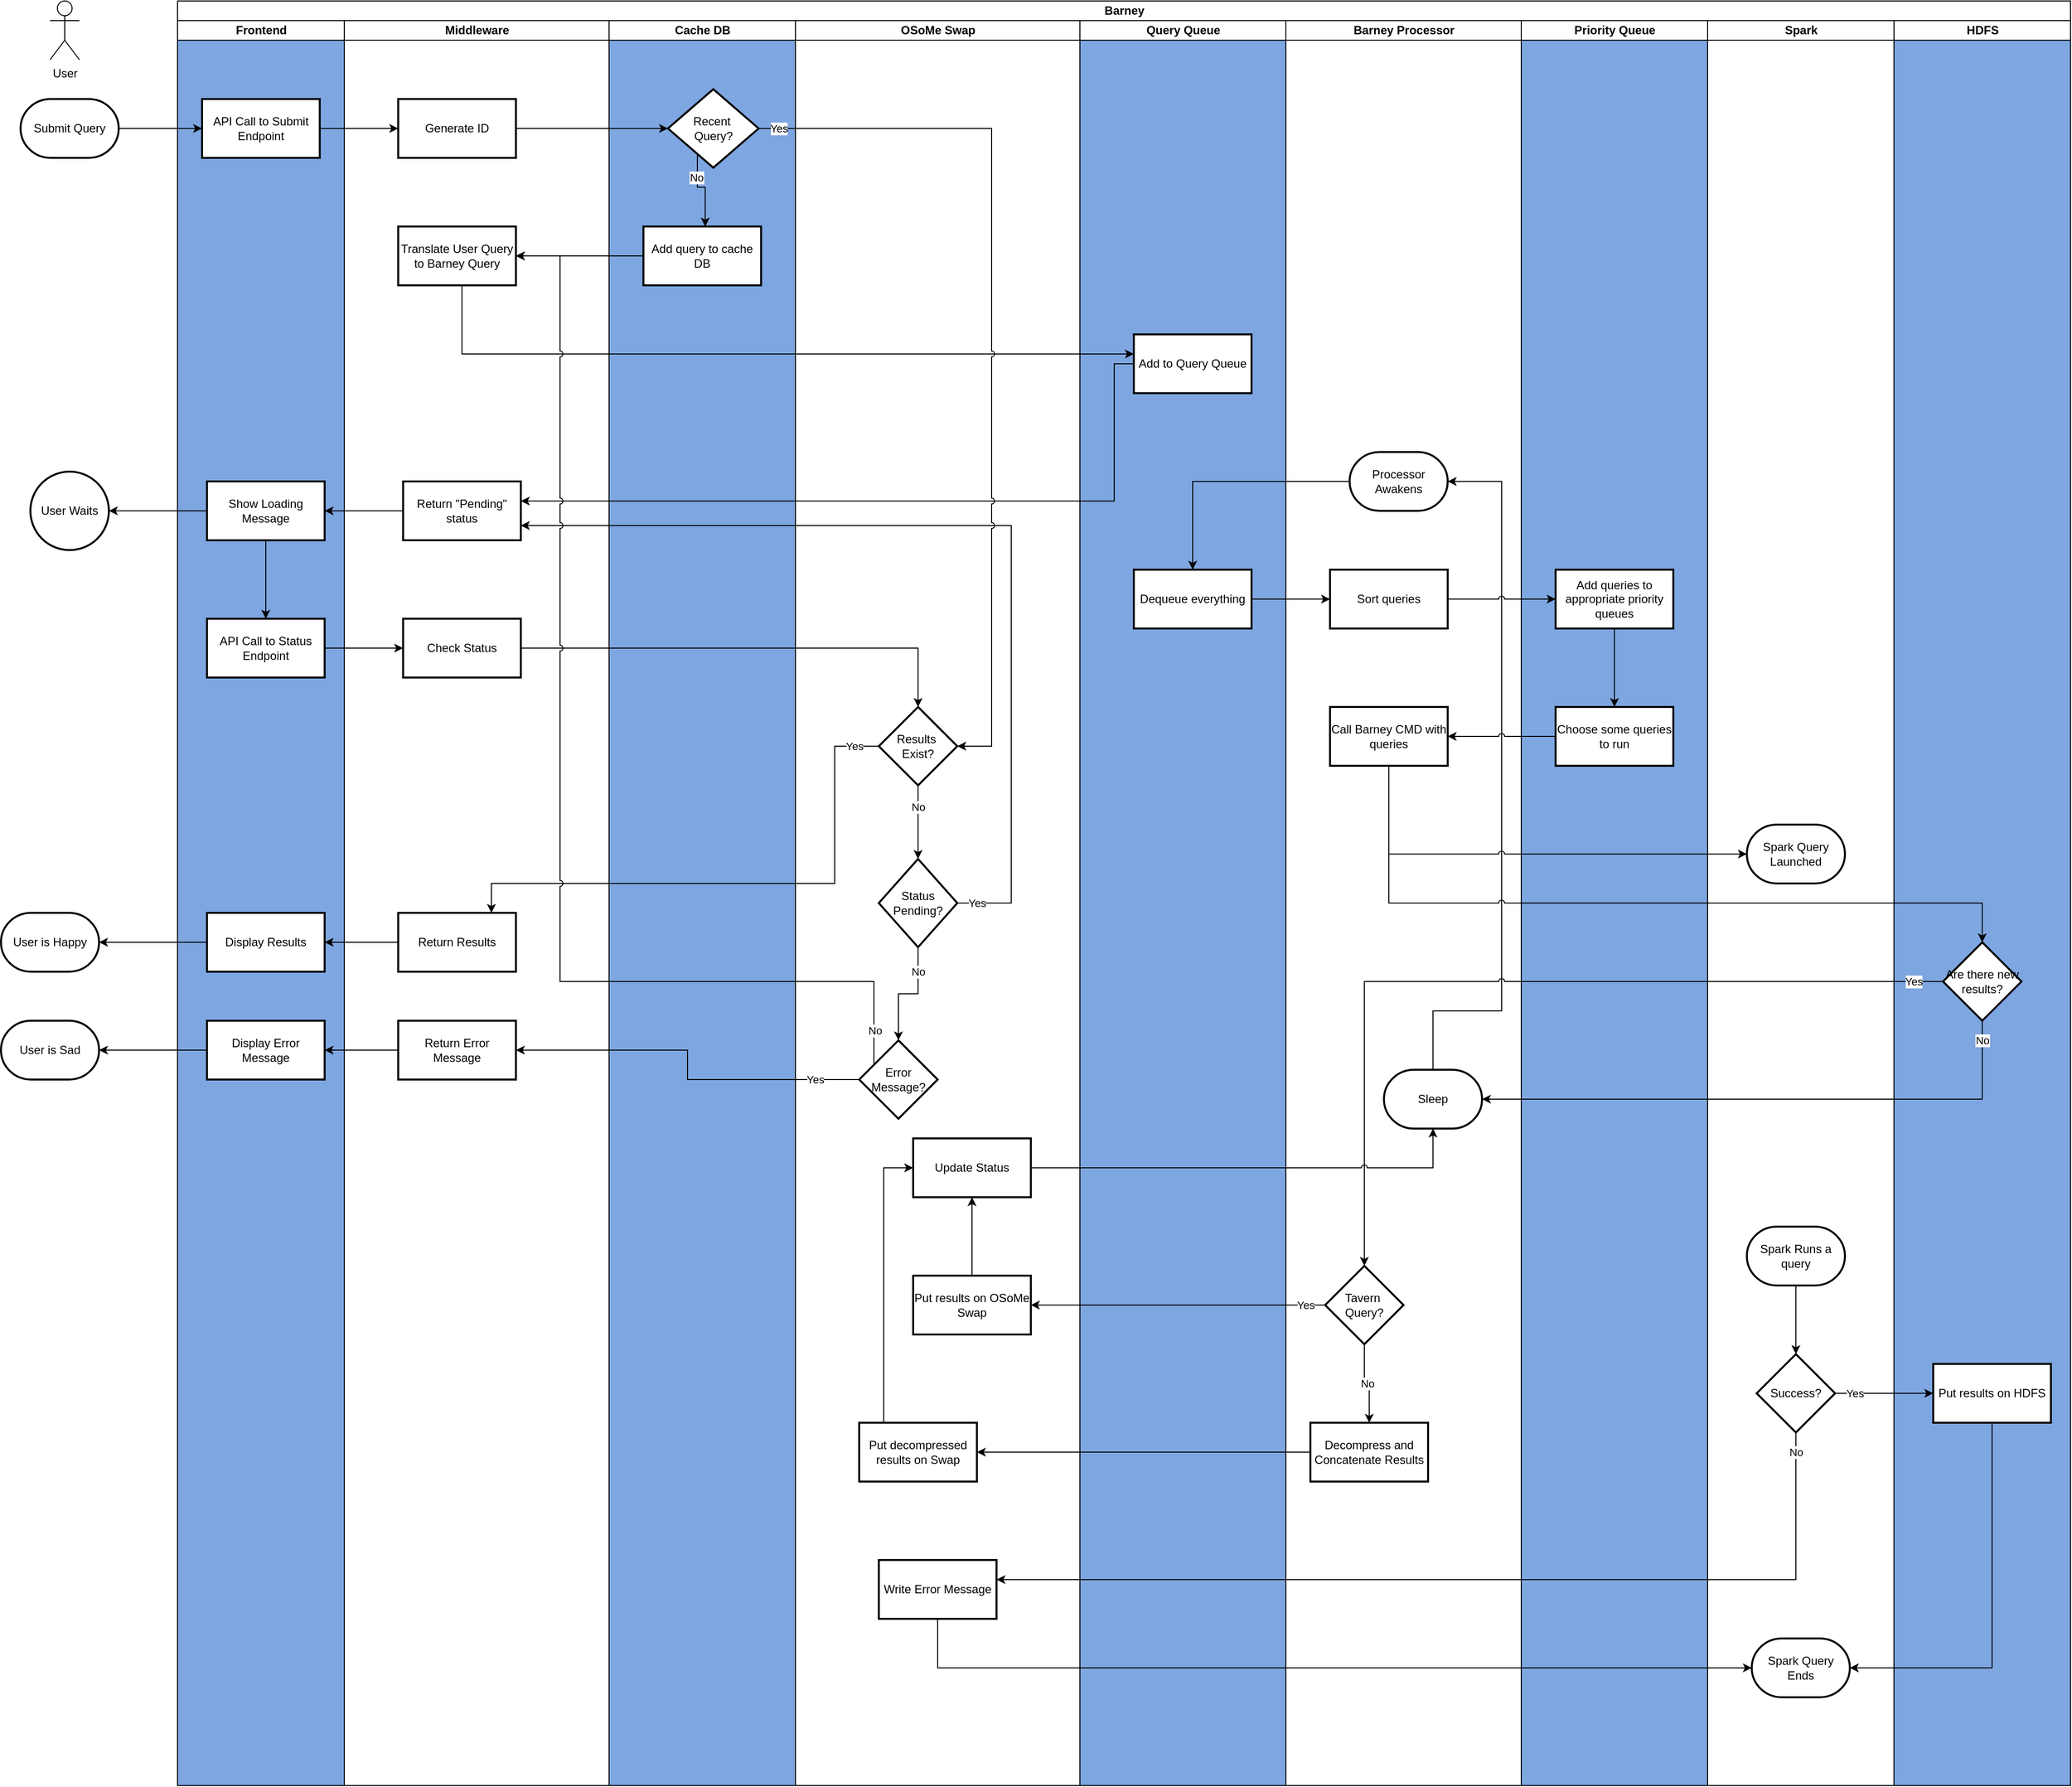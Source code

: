 <mxfile version="24.7.1" type="github">
  <diagram id="kgpKYQtTHZ0yAKxKKP6v" name="Page-1">
    <mxGraphModel dx="1105" dy="667" grid="1" gridSize="10" guides="1" tooltips="1" connect="1" arrows="1" fold="1" page="1" pageScale="1" pageWidth="850" pageHeight="1100" math="0" shadow="0">
      <root>
        <mxCell id="0" />
        <mxCell id="1" parent="0" />
        <mxCell id="U2cqP8np_BF_2Da-hMUV-1" value="Barney" style="swimlane;childLayout=stackLayout;resizeParent=1;resizeParentMax=0;startSize=20;html=1;" vertex="1" parent="1">
          <mxGeometry x="250" y="60" width="1930" height="1820" as="geometry">
            <mxRectangle x="160.0" y="60" width="70" height="30" as="alternateBounds" />
          </mxGeometry>
        </mxCell>
        <mxCell id="U2cqP8np_BF_2Da-hMUV-2" value="Frontend" style="swimlane;startSize=20;html=1;swimlaneLine=1;glass=0;rounded=0;fillStyle=auto;swimlaneFillColor=#7EA6E0;" vertex="1" parent="U2cqP8np_BF_2Da-hMUV-1">
          <mxGeometry y="20" width="170" height="1800" as="geometry" />
        </mxCell>
        <mxCell id="U2cqP8np_BF_2Da-hMUV-15" value="API Call to Submit Endpoint" style="whiteSpace=wrap;html=1;strokeWidth=2;" vertex="1" parent="U2cqP8np_BF_2Da-hMUV-2">
          <mxGeometry x="25" y="80" width="120" height="60" as="geometry" />
        </mxCell>
        <mxCell id="U2cqP8np_BF_2Da-hMUV-48" value="API Call to Status Endpoint" style="whiteSpace=wrap;html=1;strokeWidth=2;" vertex="1" parent="U2cqP8np_BF_2Da-hMUV-2">
          <mxGeometry x="30" y="610" width="120" height="60" as="geometry" />
        </mxCell>
        <mxCell id="U2cqP8np_BF_2Da-hMUV-31" value="Display Results" style="whiteSpace=wrap;html=1;strokeWidth=2;" vertex="1" parent="U2cqP8np_BF_2Da-hMUV-2">
          <mxGeometry x="30" y="910" width="120" height="60" as="geometry" />
        </mxCell>
        <mxCell id="U2cqP8np_BF_2Da-hMUV-68" value="Display Error Message" style="whiteSpace=wrap;html=1;strokeWidth=2;" vertex="1" parent="U2cqP8np_BF_2Da-hMUV-2">
          <mxGeometry x="30" y="1020" width="120" height="60" as="geometry" />
        </mxCell>
        <mxCell id="U2cqP8np_BF_2Da-hMUV-3" value="Middleware" style="swimlane;startSize=20;html=1;" vertex="1" parent="U2cqP8np_BF_2Da-hMUV-1">
          <mxGeometry x="170" y="20" width="270" height="1800" as="geometry" />
        </mxCell>
        <mxCell id="U2cqP8np_BF_2Da-hMUV-17" value="Generate ID" style="whiteSpace=wrap;html=1;strokeWidth=2;" vertex="1" parent="U2cqP8np_BF_2Da-hMUV-3">
          <mxGeometry x="55" y="80" width="120" height="60" as="geometry" />
        </mxCell>
        <mxCell id="U2cqP8np_BF_2Da-hMUV-29" value="Return Results" style="whiteSpace=wrap;html=1;strokeWidth=2;" vertex="1" parent="U2cqP8np_BF_2Da-hMUV-3">
          <mxGeometry x="55" y="910" width="120" height="60" as="geometry" />
        </mxCell>
        <mxCell id="U2cqP8np_BF_2Da-hMUV-38" value="Translate User Query to Barney Query" style="whiteSpace=wrap;html=1;strokeWidth=2;" vertex="1" parent="U2cqP8np_BF_2Da-hMUV-3">
          <mxGeometry x="55" y="210" width="120" height="60" as="geometry" />
        </mxCell>
        <mxCell id="U2cqP8np_BF_2Da-hMUV-45" value="" style="edgeStyle=orthogonalEdgeStyle;rounded=0;orthogonalLoop=1;jettySize=auto;html=1;" edge="1" parent="U2cqP8np_BF_2Da-hMUV-3" source="U2cqP8np_BF_2Da-hMUV-42" target="U2cqP8np_BF_2Da-hMUV-44">
          <mxGeometry relative="1" as="geometry" />
        </mxCell>
        <mxCell id="U2cqP8np_BF_2Da-hMUV-42" value="Return &quot;Pending&quot; status" style="whiteSpace=wrap;html=1;strokeWidth=2;" vertex="1" parent="U2cqP8np_BF_2Da-hMUV-3">
          <mxGeometry x="60" y="470" width="120" height="60" as="geometry" />
        </mxCell>
        <mxCell id="U2cqP8np_BF_2Da-hMUV-44" value="Show Loading Message" style="whiteSpace=wrap;html=1;strokeWidth=2;" vertex="1" parent="U2cqP8np_BF_2Da-hMUV-3">
          <mxGeometry x="-140" y="470" width="120" height="60" as="geometry" />
        </mxCell>
        <mxCell id="U2cqP8np_BF_2Da-hMUV-50" value="Check Status" style="whiteSpace=wrap;html=1;strokeWidth=2;" vertex="1" parent="U2cqP8np_BF_2Da-hMUV-3">
          <mxGeometry x="60" y="610" width="120" height="60" as="geometry" />
        </mxCell>
        <mxCell id="U2cqP8np_BF_2Da-hMUV-66" value="&lt;div&gt;Return Error Message&lt;/div&gt;" style="whiteSpace=wrap;html=1;strokeWidth=2;" vertex="1" parent="U2cqP8np_BF_2Da-hMUV-3">
          <mxGeometry x="55" y="1020" width="120" height="60" as="geometry" />
        </mxCell>
        <mxCell id="U2cqP8np_BF_2Da-hMUV-4" value="Cache DB" style="swimlane;startSize=20;html=1;swimlaneFillColor=#7EA6E0;" vertex="1" parent="U2cqP8np_BF_2Da-hMUV-1">
          <mxGeometry x="440" y="20" width="190" height="1800" as="geometry" />
        </mxCell>
        <mxCell id="U2cqP8np_BF_2Da-hMUV-20" value="&lt;div&gt;Recent&amp;nbsp;&lt;/div&gt;&lt;div&gt;Query?&lt;/div&gt;" style="rhombus;whiteSpace=wrap;html=1;strokeWidth=2;" vertex="1" parent="U2cqP8np_BF_2Da-hMUV-4">
          <mxGeometry x="60" y="70" width="92.5" height="80" as="geometry" />
        </mxCell>
        <mxCell id="U2cqP8np_BF_2Da-hMUV-35" value="Add query to cache DB" style="whiteSpace=wrap;html=1;strokeWidth=2;" vertex="1" parent="U2cqP8np_BF_2Da-hMUV-4">
          <mxGeometry x="35" y="210" width="120" height="60" as="geometry" />
        </mxCell>
        <mxCell id="U2cqP8np_BF_2Da-hMUV-36" value="" style="edgeStyle=orthogonalEdgeStyle;rounded=0;orthogonalLoop=1;jettySize=auto;html=1;" edge="1" parent="U2cqP8np_BF_2Da-hMUV-4" source="U2cqP8np_BF_2Da-hMUV-20" target="U2cqP8np_BF_2Da-hMUV-35">
          <mxGeometry relative="1" as="geometry">
            <Array as="points">
              <mxPoint x="90" y="170" />
              <mxPoint x="98" y="170" />
            </Array>
          </mxGeometry>
        </mxCell>
        <mxCell id="U2cqP8np_BF_2Da-hMUV-37" value="&lt;div&gt;No&lt;/div&gt;" style="edgeLabel;html=1;align=center;verticalAlign=middle;resizable=0;points=[];" vertex="1" connectable="0" parent="U2cqP8np_BF_2Da-hMUV-36">
          <mxGeometry x="-0.422" y="-1" relative="1" as="geometry">
            <mxPoint as="offset" />
          </mxGeometry>
        </mxCell>
        <mxCell id="U2cqP8np_BF_2Da-hMUV-8" value="OSoMe Swap" style="swimlane;startSize=20;html=1;" vertex="1" parent="U2cqP8np_BF_2Da-hMUV-1">
          <mxGeometry x="630" y="20" width="290" height="1800" as="geometry" />
        </mxCell>
        <mxCell id="U2cqP8np_BF_2Da-hMUV-80" value="No" style="edgeStyle=orthogonalEdgeStyle;rounded=0;orthogonalLoop=1;jettySize=auto;html=1;" edge="1" parent="U2cqP8np_BF_2Da-hMUV-8" source="U2cqP8np_BF_2Da-hMUV-52" target="U2cqP8np_BF_2Da-hMUV-62">
          <mxGeometry x="-0.565" relative="1" as="geometry">
            <mxPoint as="offset" />
          </mxGeometry>
        </mxCell>
        <mxCell id="U2cqP8np_BF_2Da-hMUV-52" value="Status Pending?" style="rhombus;whiteSpace=wrap;html=1;strokeWidth=2;" vertex="1" parent="U2cqP8np_BF_2Da-hMUV-8">
          <mxGeometry x="85" y="855" width="80" height="90" as="geometry" />
        </mxCell>
        <mxCell id="U2cqP8np_BF_2Da-hMUV-79" value="No" style="edgeStyle=orthogonalEdgeStyle;rounded=0;orthogonalLoop=1;jettySize=auto;html=1;" edge="1" parent="U2cqP8np_BF_2Da-hMUV-8" source="U2cqP8np_BF_2Da-hMUV-56" target="U2cqP8np_BF_2Da-hMUV-52">
          <mxGeometry x="-0.416" relative="1" as="geometry">
            <Array as="points">
              <mxPoint x="125" y="830" />
              <mxPoint x="125" y="830" />
            </Array>
            <mxPoint as="offset" />
          </mxGeometry>
        </mxCell>
        <mxCell id="U2cqP8np_BF_2Da-hMUV-56" value="&lt;div&gt;Results&amp;nbsp;&lt;/div&gt;&lt;div&gt;Exist?&lt;/div&gt;" style="rhombus;whiteSpace=wrap;html=1;strokeWidth=2;" vertex="1" parent="U2cqP8np_BF_2Da-hMUV-8">
          <mxGeometry x="85" y="700" width="80" height="80" as="geometry" />
        </mxCell>
        <mxCell id="U2cqP8np_BF_2Da-hMUV-62" value="&lt;div&gt;Error Message?&lt;/div&gt;" style="rhombus;whiteSpace=wrap;html=1;strokeWidth=2;" vertex="1" parent="U2cqP8np_BF_2Da-hMUV-8">
          <mxGeometry x="65" y="1040" width="80" height="80" as="geometry" />
        </mxCell>
        <mxCell id="U2cqP8np_BF_2Da-hMUV-203" value="" style="edgeStyle=orthogonalEdgeStyle;rounded=0;orthogonalLoop=1;jettySize=auto;html=1;" edge="1" parent="U2cqP8np_BF_2Da-hMUV-8" source="U2cqP8np_BF_2Da-hMUV-109" target="U2cqP8np_BF_2Da-hMUV-202">
          <mxGeometry relative="1" as="geometry" />
        </mxCell>
        <mxCell id="U2cqP8np_BF_2Da-hMUV-109" value="Put results on OSoMe Swap" style="whiteSpace=wrap;html=1;strokeWidth=2;" vertex="1" parent="U2cqP8np_BF_2Da-hMUV-8">
          <mxGeometry x="120" y="1280" width="120" height="60" as="geometry" />
        </mxCell>
        <mxCell id="U2cqP8np_BF_2Da-hMUV-204" style="edgeStyle=orthogonalEdgeStyle;rounded=0;orthogonalLoop=1;jettySize=auto;html=1;" edge="1" parent="U2cqP8np_BF_2Da-hMUV-8" source="U2cqP8np_BF_2Da-hMUV-112" target="U2cqP8np_BF_2Da-hMUV-202">
          <mxGeometry relative="1" as="geometry">
            <Array as="points">
              <mxPoint x="90" y="1170" />
            </Array>
          </mxGeometry>
        </mxCell>
        <mxCell id="U2cqP8np_BF_2Da-hMUV-112" value="Put decompressed results on Swap" style="whiteSpace=wrap;html=1;strokeWidth=2;" vertex="1" parent="U2cqP8np_BF_2Da-hMUV-8">
          <mxGeometry x="65" y="1430" width="120" height="60" as="geometry" />
        </mxCell>
        <mxCell id="U2cqP8np_BF_2Da-hMUV-200" value="Write Error Message" style="whiteSpace=wrap;html=1;strokeWidth=2;" vertex="1" parent="U2cqP8np_BF_2Da-hMUV-8">
          <mxGeometry x="85" y="1570" width="120" height="60" as="geometry" />
        </mxCell>
        <mxCell id="U2cqP8np_BF_2Da-hMUV-202" value="Update Status" style="whiteSpace=wrap;html=1;strokeWidth=2;" vertex="1" parent="U2cqP8np_BF_2Da-hMUV-8">
          <mxGeometry x="120" y="1140" width="120" height="60" as="geometry" />
        </mxCell>
        <mxCell id="U2cqP8np_BF_2Da-hMUV-19" value="Query Queue" style="swimlane;startSize=20;html=1;swimlaneFillColor=#7EA6E0;" vertex="1" parent="U2cqP8np_BF_2Da-hMUV-1">
          <mxGeometry x="920" y="20" width="210" height="1800" as="geometry" />
        </mxCell>
        <mxCell id="U2cqP8np_BF_2Da-hMUV-40" value="Add to Query Queue" style="whiteSpace=wrap;html=1;strokeWidth=2;" vertex="1" parent="U2cqP8np_BF_2Da-hMUV-19">
          <mxGeometry x="55" y="320" width="120" height="60" as="geometry" />
        </mxCell>
        <mxCell id="U2cqP8np_BF_2Da-hMUV-83" value="Dequeue everything" style="whiteSpace=wrap;html=1;strokeWidth=2;" vertex="1" parent="U2cqP8np_BF_2Da-hMUV-19">
          <mxGeometry x="55" y="560" width="120" height="60" as="geometry" />
        </mxCell>
        <mxCell id="U2cqP8np_BF_2Da-hMUV-6" value="Barney Processor" style="swimlane;startSize=20;html=1;" vertex="1" parent="U2cqP8np_BF_2Da-hMUV-1">
          <mxGeometry x="1130" y="20" width="240" height="1800" as="geometry" />
        </mxCell>
        <mxCell id="U2cqP8np_BF_2Da-hMUV-82" value="Processor Awakens" style="strokeWidth=2;html=1;shape=mxgraph.flowchart.terminator;whiteSpace=wrap;" vertex="1" parent="U2cqP8np_BF_2Da-hMUV-6">
          <mxGeometry x="65" y="440" width="100" height="60" as="geometry" />
        </mxCell>
        <mxCell id="U2cqP8np_BF_2Da-hMUV-86" value="Sort queries" style="whiteSpace=wrap;html=1;strokeWidth=2;" vertex="1" parent="U2cqP8np_BF_2Da-hMUV-6">
          <mxGeometry x="45" y="560" width="120" height="60" as="geometry" />
        </mxCell>
        <mxCell id="U2cqP8np_BF_2Da-hMUV-92" value="Call Barney CMD with queries" style="whiteSpace=wrap;html=1;strokeWidth=2;" vertex="1" parent="U2cqP8np_BF_2Da-hMUV-6">
          <mxGeometry x="45" y="700" width="120" height="60" as="geometry" />
        </mxCell>
        <mxCell id="U2cqP8np_BF_2Da-hMUV-103" value="Sleep" style="strokeWidth=2;html=1;shape=mxgraph.flowchart.terminator;whiteSpace=wrap;" vertex="1" parent="U2cqP8np_BF_2Da-hMUV-6">
          <mxGeometry x="100" y="1070" width="100" height="60" as="geometry" />
        </mxCell>
        <mxCell id="U2cqP8np_BF_2Da-hMUV-108" value="No" style="edgeStyle=orthogonalEdgeStyle;rounded=0;orthogonalLoop=1;jettySize=auto;html=1;" edge="1" parent="U2cqP8np_BF_2Da-hMUV-6" source="U2cqP8np_BF_2Da-hMUV-105" target="U2cqP8np_BF_2Da-hMUV-107">
          <mxGeometry relative="1" as="geometry" />
        </mxCell>
        <mxCell id="U2cqP8np_BF_2Da-hMUV-105" value="&lt;div style=&quot;font-size: 12px;&quot;&gt;Tavern&amp;nbsp;&lt;/div&gt;&lt;div style=&quot;font-size: 12px;&quot;&gt;Query?&lt;/div&gt;" style="rhombus;whiteSpace=wrap;html=1;strokeWidth=2;fontSize=10;" vertex="1" parent="U2cqP8np_BF_2Da-hMUV-6">
          <mxGeometry x="40" y="1270" width="80" height="80" as="geometry" />
        </mxCell>
        <mxCell id="U2cqP8np_BF_2Da-hMUV-107" value="Decompress and Concatenate Results" style="whiteSpace=wrap;html=1;strokeWidth=2;" vertex="1" parent="U2cqP8np_BF_2Da-hMUV-6">
          <mxGeometry x="25" y="1430" width="120" height="60" as="geometry" />
        </mxCell>
        <mxCell id="U2cqP8np_BF_2Da-hMUV-115" style="edgeStyle=orthogonalEdgeStyle;rounded=0;orthogonalLoop=1;jettySize=auto;html=1;jumpStyle=arc;exitX=0.5;exitY=0;exitDx=0;exitDy=0;exitPerimeter=0;" edge="1" parent="U2cqP8np_BF_2Da-hMUV-6" source="U2cqP8np_BF_2Da-hMUV-103" target="U2cqP8np_BF_2Da-hMUV-82">
          <mxGeometry relative="1" as="geometry">
            <Array as="points">
              <mxPoint x="150" y="1010" />
              <mxPoint x="220" y="1010" />
              <mxPoint x="220" y="470" />
            </Array>
          </mxGeometry>
        </mxCell>
        <mxCell id="U2cqP8np_BF_2Da-hMUV-7" value="Priority Queue" style="swimlane;startSize=20;html=1;swimlaneFillColor=#7EA6E0;" vertex="1" parent="U2cqP8np_BF_2Da-hMUV-1">
          <mxGeometry x="1370" y="20" width="190" height="1800" as="geometry" />
        </mxCell>
        <mxCell id="U2cqP8np_BF_2Da-hMUV-91" value="" style="edgeStyle=orthogonalEdgeStyle;rounded=0;orthogonalLoop=1;jettySize=auto;html=1;" edge="1" parent="U2cqP8np_BF_2Da-hMUV-7" source="U2cqP8np_BF_2Da-hMUV-88" target="U2cqP8np_BF_2Da-hMUV-90">
          <mxGeometry relative="1" as="geometry" />
        </mxCell>
        <mxCell id="U2cqP8np_BF_2Da-hMUV-88" value="Add queries to appropriate priority queues" style="whiteSpace=wrap;html=1;strokeWidth=2;" vertex="1" parent="U2cqP8np_BF_2Da-hMUV-7">
          <mxGeometry x="35" y="560" width="120" height="60" as="geometry" />
        </mxCell>
        <mxCell id="U2cqP8np_BF_2Da-hMUV-90" value="Choose some queries to run" style="whiteSpace=wrap;html=1;strokeWidth=2;" vertex="1" parent="U2cqP8np_BF_2Da-hMUV-7">
          <mxGeometry x="35" y="700" width="120" height="60" as="geometry" />
        </mxCell>
        <mxCell id="U2cqP8np_BF_2Da-hMUV-13" value="Spark" style="swimlane;startSize=20;html=1;" vertex="1" parent="U2cqP8np_BF_2Da-hMUV-1">
          <mxGeometry x="1560" y="20" width="190" height="1800" as="geometry" />
        </mxCell>
        <mxCell id="U2cqP8np_BF_2Da-hMUV-96" value="Spark Query Launched" style="strokeWidth=2;html=1;shape=mxgraph.flowchart.terminator;whiteSpace=wrap;" vertex="1" parent="U2cqP8np_BF_2Da-hMUV-13">
          <mxGeometry x="40" y="820" width="100" height="60" as="geometry" />
        </mxCell>
        <mxCell id="U2cqP8np_BF_2Da-hMUV-197" value="" style="edgeStyle=orthogonalEdgeStyle;rounded=0;orthogonalLoop=1;jettySize=auto;html=1;" edge="1" parent="U2cqP8np_BF_2Da-hMUV-13" source="U2cqP8np_BF_2Da-hMUV-195" target="U2cqP8np_BF_2Da-hMUV-196">
          <mxGeometry relative="1" as="geometry" />
        </mxCell>
        <mxCell id="U2cqP8np_BF_2Da-hMUV-195" value="Spark Runs a query" style="strokeWidth=2;html=1;shape=mxgraph.flowchart.terminator;whiteSpace=wrap;" vertex="1" parent="U2cqP8np_BF_2Da-hMUV-13">
          <mxGeometry x="40" y="1230" width="100" height="60" as="geometry" />
        </mxCell>
        <mxCell id="U2cqP8np_BF_2Da-hMUV-196" value="Success?" style="rhombus;whiteSpace=wrap;html=1;strokeWidth=2;" vertex="1" parent="U2cqP8np_BF_2Da-hMUV-13">
          <mxGeometry x="50" y="1360" width="80" height="80" as="geometry" />
        </mxCell>
        <mxCell id="U2cqP8np_BF_2Da-hMUV-207" value="Spark Query Ends" style="strokeWidth=2;html=1;shape=mxgraph.flowchart.terminator;whiteSpace=wrap;" vertex="1" parent="U2cqP8np_BF_2Da-hMUV-13">
          <mxGeometry x="45" y="1650" width="100" height="60" as="geometry" />
        </mxCell>
        <mxCell id="U2cqP8np_BF_2Da-hMUV-18" value="" style="edgeStyle=orthogonalEdgeStyle;rounded=0;orthogonalLoop=1;jettySize=auto;html=1;" edge="1" parent="U2cqP8np_BF_2Da-hMUV-1" source="U2cqP8np_BF_2Da-hMUV-15" target="U2cqP8np_BF_2Da-hMUV-17">
          <mxGeometry relative="1" as="geometry" />
        </mxCell>
        <mxCell id="U2cqP8np_BF_2Da-hMUV-21" value="" style="edgeStyle=orthogonalEdgeStyle;rounded=0;orthogonalLoop=1;jettySize=auto;html=1;" edge="1" parent="U2cqP8np_BF_2Da-hMUV-1" source="U2cqP8np_BF_2Da-hMUV-17" target="U2cqP8np_BF_2Da-hMUV-20">
          <mxGeometry relative="1" as="geometry" />
        </mxCell>
        <mxCell id="U2cqP8np_BF_2Da-hMUV-39" value="" style="edgeStyle=orthogonalEdgeStyle;rounded=0;orthogonalLoop=1;jettySize=auto;html=1;" edge="1" parent="U2cqP8np_BF_2Da-hMUV-1" source="U2cqP8np_BF_2Da-hMUV-35" target="U2cqP8np_BF_2Da-hMUV-38">
          <mxGeometry relative="1" as="geometry" />
        </mxCell>
        <mxCell id="U2cqP8np_BF_2Da-hMUV-41" value="" style="edgeStyle=orthogonalEdgeStyle;rounded=0;orthogonalLoop=1;jettySize=auto;html=1;" edge="1" parent="U2cqP8np_BF_2Da-hMUV-1" source="U2cqP8np_BF_2Da-hMUV-38" target="U2cqP8np_BF_2Da-hMUV-40">
          <mxGeometry relative="1" as="geometry">
            <Array as="points">
              <mxPoint x="290" y="360" />
            </Array>
          </mxGeometry>
        </mxCell>
        <mxCell id="U2cqP8np_BF_2Da-hMUV-43" value="" style="edgeStyle=orthogonalEdgeStyle;rounded=0;orthogonalLoop=1;jettySize=auto;html=1;" edge="1" parent="U2cqP8np_BF_2Da-hMUV-1" source="U2cqP8np_BF_2Da-hMUV-40" target="U2cqP8np_BF_2Da-hMUV-42">
          <mxGeometry relative="1" as="geometry">
            <Array as="points">
              <mxPoint x="955" y="510" />
            </Array>
          </mxGeometry>
        </mxCell>
        <mxCell id="U2cqP8np_BF_2Da-hMUV-49" value="" style="edgeStyle=orthogonalEdgeStyle;rounded=0;orthogonalLoop=1;jettySize=auto;html=1;" edge="1" parent="U2cqP8np_BF_2Da-hMUV-1" source="U2cqP8np_BF_2Da-hMUV-44" target="U2cqP8np_BF_2Da-hMUV-48">
          <mxGeometry relative="1" as="geometry" />
        </mxCell>
        <mxCell id="U2cqP8np_BF_2Da-hMUV-51" value="" style="edgeStyle=orthogonalEdgeStyle;rounded=0;orthogonalLoop=1;jettySize=auto;html=1;" edge="1" parent="U2cqP8np_BF_2Da-hMUV-1" source="U2cqP8np_BF_2Da-hMUV-48" target="U2cqP8np_BF_2Da-hMUV-50">
          <mxGeometry relative="1" as="geometry" />
        </mxCell>
        <mxCell id="U2cqP8np_BF_2Da-hMUV-53" value="" style="edgeStyle=orthogonalEdgeStyle;rounded=0;orthogonalLoop=1;jettySize=auto;html=1;" edge="1" parent="U2cqP8np_BF_2Da-hMUV-1" source="U2cqP8np_BF_2Da-hMUV-50" target="U2cqP8np_BF_2Da-hMUV-56">
          <mxGeometry relative="1" as="geometry" />
        </mxCell>
        <mxCell id="U2cqP8np_BF_2Da-hMUV-54" style="edgeStyle=orthogonalEdgeStyle;rounded=0;orthogonalLoop=1;jettySize=auto;html=1;entryX=1;entryY=0.75;entryDx=0;entryDy=0;" edge="1" parent="U2cqP8np_BF_2Da-hMUV-1" source="U2cqP8np_BF_2Da-hMUV-52" target="U2cqP8np_BF_2Da-hMUV-42">
          <mxGeometry relative="1" as="geometry">
            <Array as="points">
              <mxPoint x="850" y="920" />
              <mxPoint x="850" y="535" />
            </Array>
          </mxGeometry>
        </mxCell>
        <mxCell id="U2cqP8np_BF_2Da-hMUV-55" value="Yes" style="edgeLabel;html=1;align=center;verticalAlign=middle;resizable=0;points=[];" vertex="1" connectable="0" parent="U2cqP8np_BF_2Da-hMUV-54">
          <mxGeometry x="-0.21" y="4" relative="1" as="geometry">
            <mxPoint x="-31" y="316" as="offset" />
          </mxGeometry>
        </mxCell>
        <mxCell id="U2cqP8np_BF_2Da-hMUV-32" value="" style="edgeStyle=orthogonalEdgeStyle;rounded=0;orthogonalLoop=1;jettySize=auto;html=1;" edge="1" parent="U2cqP8np_BF_2Da-hMUV-1" source="U2cqP8np_BF_2Da-hMUV-29" target="U2cqP8np_BF_2Da-hMUV-31">
          <mxGeometry relative="1" as="geometry" />
        </mxCell>
        <mxCell id="U2cqP8np_BF_2Da-hMUV-59" style="edgeStyle=orthogonalEdgeStyle;rounded=0;orthogonalLoop=1;jettySize=auto;html=1;" edge="1" parent="U2cqP8np_BF_2Da-hMUV-1" source="U2cqP8np_BF_2Da-hMUV-56" target="U2cqP8np_BF_2Da-hMUV-29">
          <mxGeometry relative="1" as="geometry">
            <Array as="points">
              <mxPoint x="670" y="900" />
              <mxPoint x="320" y="900" />
            </Array>
          </mxGeometry>
        </mxCell>
        <mxCell id="U2cqP8np_BF_2Da-hMUV-64" value="Yes" style="edgeLabel;html=1;align=center;verticalAlign=middle;resizable=0;points=[];" vertex="1" connectable="0" parent="U2cqP8np_BF_2Da-hMUV-59">
          <mxGeometry x="-0.186" y="-2" relative="1" as="geometry">
            <mxPoint x="65" y="-138" as="offset" />
          </mxGeometry>
        </mxCell>
        <mxCell id="U2cqP8np_BF_2Da-hMUV-67" value="&lt;div&gt;Yes&lt;/div&gt;" style="edgeStyle=orthogonalEdgeStyle;rounded=0;orthogonalLoop=1;jettySize=auto;html=1;" edge="1" parent="U2cqP8np_BF_2Da-hMUV-1" source="U2cqP8np_BF_2Da-hMUV-62" target="U2cqP8np_BF_2Da-hMUV-66">
          <mxGeometry x="-0.763" relative="1" as="geometry">
            <mxPoint as="offset" />
          </mxGeometry>
        </mxCell>
        <mxCell id="U2cqP8np_BF_2Da-hMUV-69" value="" style="edgeStyle=orthogonalEdgeStyle;rounded=0;orthogonalLoop=1;jettySize=auto;html=1;" edge="1" parent="U2cqP8np_BF_2Da-hMUV-1" source="U2cqP8np_BF_2Da-hMUV-66" target="U2cqP8np_BF_2Da-hMUV-68">
          <mxGeometry relative="1" as="geometry" />
        </mxCell>
        <mxCell id="U2cqP8np_BF_2Da-hMUV-72" value="&lt;div&gt;Yes&lt;/div&gt;" style="edgeStyle=orthogonalEdgeStyle;rounded=0;orthogonalLoop=1;jettySize=auto;html=1;entryX=1;entryY=0.5;entryDx=0;entryDy=0;jumpStyle=arc;" edge="1" parent="U2cqP8np_BF_2Da-hMUV-1" source="U2cqP8np_BF_2Da-hMUV-20" target="U2cqP8np_BF_2Da-hMUV-56">
          <mxGeometry x="-0.955" relative="1" as="geometry">
            <mxPoint x="890" y="820" as="targetPoint" />
            <Array as="points">
              <mxPoint x="830" y="130" />
              <mxPoint x="830" y="760" />
            </Array>
            <mxPoint as="offset" />
          </mxGeometry>
        </mxCell>
        <mxCell id="U2cqP8np_BF_2Da-hMUV-77" style="edgeStyle=orthogonalEdgeStyle;rounded=0;orthogonalLoop=1;jettySize=auto;html=1;jumpStyle=arc;" edge="1" parent="U2cqP8np_BF_2Da-hMUV-1" source="U2cqP8np_BF_2Da-hMUV-62" target="U2cqP8np_BF_2Da-hMUV-38">
          <mxGeometry relative="1" as="geometry">
            <mxPoint x="475" y="760" as="sourcePoint" />
            <Array as="points">
              <mxPoint x="710" y="1000" />
              <mxPoint x="390" y="1000" />
              <mxPoint x="390" y="260" />
            </Array>
          </mxGeometry>
        </mxCell>
        <mxCell id="U2cqP8np_BF_2Da-hMUV-78" value="No" style="edgeLabel;html=1;align=center;verticalAlign=middle;resizable=0;points=[];" vertex="1" connectable="0" parent="U2cqP8np_BF_2Da-hMUV-77">
          <mxGeometry x="-0.73" relative="1" as="geometry">
            <mxPoint x="76" y="50" as="offset" />
          </mxGeometry>
        </mxCell>
        <mxCell id="U2cqP8np_BF_2Da-hMUV-84" value="" style="edgeStyle=orthogonalEdgeStyle;rounded=0;orthogonalLoop=1;jettySize=auto;html=1;" edge="1" parent="U2cqP8np_BF_2Da-hMUV-1" source="U2cqP8np_BF_2Da-hMUV-82" target="U2cqP8np_BF_2Da-hMUV-83">
          <mxGeometry relative="1" as="geometry" />
        </mxCell>
        <mxCell id="U2cqP8np_BF_2Da-hMUV-87" value="" style="edgeStyle=orthogonalEdgeStyle;rounded=0;orthogonalLoop=1;jettySize=auto;html=1;" edge="1" parent="U2cqP8np_BF_2Da-hMUV-1" source="U2cqP8np_BF_2Da-hMUV-83" target="U2cqP8np_BF_2Da-hMUV-86">
          <mxGeometry relative="1" as="geometry" />
        </mxCell>
        <mxCell id="U2cqP8np_BF_2Da-hMUV-89" value="" style="edgeStyle=orthogonalEdgeStyle;rounded=0;orthogonalLoop=1;jettySize=auto;html=1;jumpStyle=arc;" edge="1" parent="U2cqP8np_BF_2Da-hMUV-1" source="U2cqP8np_BF_2Da-hMUV-86" target="U2cqP8np_BF_2Da-hMUV-88">
          <mxGeometry relative="1" as="geometry" />
        </mxCell>
        <mxCell id="U2cqP8np_BF_2Da-hMUV-93" value="" style="edgeStyle=orthogonalEdgeStyle;rounded=0;orthogonalLoop=1;jettySize=auto;html=1;jumpStyle=arc;" edge="1" parent="U2cqP8np_BF_2Da-hMUV-1" source="U2cqP8np_BF_2Da-hMUV-90" target="U2cqP8np_BF_2Da-hMUV-92">
          <mxGeometry relative="1" as="geometry" />
        </mxCell>
        <mxCell id="U2cqP8np_BF_2Da-hMUV-97" style="edgeStyle=orthogonalEdgeStyle;rounded=0;orthogonalLoop=1;jettySize=auto;html=1;jumpStyle=arc;" edge="1" parent="U2cqP8np_BF_2Da-hMUV-1" source="U2cqP8np_BF_2Da-hMUV-92" target="U2cqP8np_BF_2Da-hMUV-96">
          <mxGeometry relative="1" as="geometry">
            <Array as="points">
              <mxPoint x="1235" y="870" />
            </Array>
          </mxGeometry>
        </mxCell>
        <mxCell id="U2cqP8np_BF_2Da-hMUV-110" value="Yes" style="edgeStyle=orthogonalEdgeStyle;rounded=0;orthogonalLoop=1;jettySize=auto;html=1;" edge="1" parent="U2cqP8np_BF_2Da-hMUV-1" source="U2cqP8np_BF_2Da-hMUV-105" target="U2cqP8np_BF_2Da-hMUV-109">
          <mxGeometry x="-0.867" relative="1" as="geometry">
            <mxPoint as="offset" />
          </mxGeometry>
        </mxCell>
        <mxCell id="U2cqP8np_BF_2Da-hMUV-113" value="" style="edgeStyle=orthogonalEdgeStyle;rounded=0;orthogonalLoop=1;jettySize=auto;html=1;" edge="1" parent="U2cqP8np_BF_2Da-hMUV-1" source="U2cqP8np_BF_2Da-hMUV-107" target="U2cqP8np_BF_2Da-hMUV-112">
          <mxGeometry relative="1" as="geometry" />
        </mxCell>
        <mxCell id="U2cqP8np_BF_2Da-hMUV-193" value="HDFS" style="swimlane;startSize=20;html=1;swimlaneFillColor=#7EA6E0;" vertex="1" parent="U2cqP8np_BF_2Da-hMUV-1">
          <mxGeometry x="1750" y="20" width="180" height="1800" as="geometry" />
        </mxCell>
        <mxCell id="U2cqP8np_BF_2Da-hMUV-101" value="Are there new results?" style="rhombus;whiteSpace=wrap;html=1;strokeWidth=2;" vertex="1" parent="U2cqP8np_BF_2Da-hMUV-193">
          <mxGeometry x="50" y="940" width="80" height="80" as="geometry" />
        </mxCell>
        <mxCell id="U2cqP8np_BF_2Da-hMUV-198" value="Put results on HDFS" style="whiteSpace=wrap;html=1;strokeWidth=2;" vertex="1" parent="U2cqP8np_BF_2Da-hMUV-193">
          <mxGeometry x="40" y="1370" width="120" height="60" as="geometry" />
        </mxCell>
        <mxCell id="U2cqP8np_BF_2Da-hMUV-102" value="" style="edgeStyle=orthogonalEdgeStyle;rounded=0;orthogonalLoop=1;jettySize=auto;html=1;jumpStyle=arc;" edge="1" parent="U2cqP8np_BF_2Da-hMUV-1" source="U2cqP8np_BF_2Da-hMUV-92" target="U2cqP8np_BF_2Da-hMUV-101">
          <mxGeometry relative="1" as="geometry">
            <Array as="points">
              <mxPoint x="1235" y="920" />
              <mxPoint x="1840" y="920" />
            </Array>
          </mxGeometry>
        </mxCell>
        <mxCell id="U2cqP8np_BF_2Da-hMUV-104" value="&lt;div&gt;No&lt;/div&gt;" style="edgeStyle=orthogonalEdgeStyle;rounded=0;orthogonalLoop=1;jettySize=auto;html=1;" edge="1" parent="U2cqP8np_BF_2Da-hMUV-1" source="U2cqP8np_BF_2Da-hMUV-101" target="U2cqP8np_BF_2Da-hMUV-103">
          <mxGeometry x="-0.932" relative="1" as="geometry">
            <Array as="points">
              <mxPoint x="1840" y="1120" />
            </Array>
            <mxPoint as="offset" />
          </mxGeometry>
        </mxCell>
        <mxCell id="U2cqP8np_BF_2Da-hMUV-106" value="Yes" style="edgeStyle=orthogonalEdgeStyle;rounded=0;orthogonalLoop=1;jettySize=auto;html=1;jumpStyle=arc;" edge="1" parent="U2cqP8np_BF_2Da-hMUV-1" source="U2cqP8np_BF_2Da-hMUV-101" target="U2cqP8np_BF_2Da-hMUV-105">
          <mxGeometry x="-0.932" relative="1" as="geometry">
            <mxPoint as="offset" />
          </mxGeometry>
        </mxCell>
        <mxCell id="U2cqP8np_BF_2Da-hMUV-199" value="Yes" style="edgeStyle=orthogonalEdgeStyle;rounded=0;orthogonalLoop=1;jettySize=auto;html=1;curved=0;" edge="1" parent="U2cqP8np_BF_2Da-hMUV-1" source="U2cqP8np_BF_2Da-hMUV-196" target="U2cqP8np_BF_2Da-hMUV-198">
          <mxGeometry x="-0.6" relative="1" as="geometry">
            <mxPoint as="offset" />
          </mxGeometry>
        </mxCell>
        <mxCell id="U2cqP8np_BF_2Da-hMUV-201" value="No" style="edgeStyle=orthogonalEdgeStyle;rounded=0;orthogonalLoop=1;jettySize=auto;html=1;" edge="1" parent="U2cqP8np_BF_2Da-hMUV-1" source="U2cqP8np_BF_2Da-hMUV-196" target="U2cqP8np_BF_2Da-hMUV-200">
          <mxGeometry x="-0.959" relative="1" as="geometry">
            <Array as="points">
              <mxPoint x="1650" y="1610" />
            </Array>
            <mxPoint as="offset" />
          </mxGeometry>
        </mxCell>
        <mxCell id="U2cqP8np_BF_2Da-hMUV-206" style="edgeStyle=orthogonalEdgeStyle;rounded=0;orthogonalLoop=1;jettySize=auto;html=1;jumpStyle=arc;" edge="1" parent="U2cqP8np_BF_2Da-hMUV-1" source="U2cqP8np_BF_2Da-hMUV-202" target="U2cqP8np_BF_2Da-hMUV-103">
          <mxGeometry relative="1" as="geometry" />
        </mxCell>
        <mxCell id="U2cqP8np_BF_2Da-hMUV-208" style="edgeStyle=orthogonalEdgeStyle;rounded=0;orthogonalLoop=1;jettySize=auto;html=1;entryX=1;entryY=0.5;entryDx=0;entryDy=0;entryPerimeter=0;" edge="1" parent="U2cqP8np_BF_2Da-hMUV-1" source="U2cqP8np_BF_2Da-hMUV-198" target="U2cqP8np_BF_2Da-hMUV-207">
          <mxGeometry relative="1" as="geometry">
            <Array as="points">
              <mxPoint x="1850" y="1700" />
            </Array>
          </mxGeometry>
        </mxCell>
        <mxCell id="U2cqP8np_BF_2Da-hMUV-209" style="edgeStyle=orthogonalEdgeStyle;rounded=0;orthogonalLoop=1;jettySize=auto;html=1;" edge="1" parent="U2cqP8np_BF_2Da-hMUV-1" source="U2cqP8np_BF_2Da-hMUV-200" target="U2cqP8np_BF_2Da-hMUV-207">
          <mxGeometry relative="1" as="geometry">
            <Array as="points">
              <mxPoint x="775" y="1700" />
            </Array>
          </mxGeometry>
        </mxCell>
        <mxCell id="U2cqP8np_BF_2Da-hMUV-16" value="" style="edgeStyle=orthogonalEdgeStyle;rounded=0;orthogonalLoop=1;jettySize=auto;html=1;" edge="1" parent="1" source="U2cqP8np_BF_2Da-hMUV-12" target="U2cqP8np_BF_2Da-hMUV-15">
          <mxGeometry relative="1" as="geometry" />
        </mxCell>
        <mxCell id="U2cqP8np_BF_2Da-hMUV-12" value="Submit Query" style="strokeWidth=2;html=1;shape=mxgraph.flowchart.terminator;whiteSpace=wrap;" vertex="1" parent="1">
          <mxGeometry x="90" y="160" width="100" height="60" as="geometry" />
        </mxCell>
        <mxCell id="U2cqP8np_BF_2Da-hMUV-14" value="&lt;div&gt;User&lt;/div&gt;" style="shape=umlActor;verticalLabelPosition=bottom;verticalAlign=top;html=1;outlineConnect=0;" vertex="1" parent="1">
          <mxGeometry x="120" y="60" width="30" height="60" as="geometry" />
        </mxCell>
        <mxCell id="U2cqP8np_BF_2Da-hMUV-33" value="User is Happy" style="strokeWidth=2;html=1;shape=mxgraph.flowchart.terminator;whiteSpace=wrap;" vertex="1" parent="1">
          <mxGeometry x="70" y="990" width="100" height="60" as="geometry" />
        </mxCell>
        <mxCell id="U2cqP8np_BF_2Da-hMUV-34" value="" style="edgeStyle=orthogonalEdgeStyle;rounded=0;orthogonalLoop=1;jettySize=auto;html=1;" edge="1" parent="1" source="U2cqP8np_BF_2Da-hMUV-31" target="U2cqP8np_BF_2Da-hMUV-33">
          <mxGeometry relative="1" as="geometry" />
        </mxCell>
        <mxCell id="U2cqP8np_BF_2Da-hMUV-46" value="&lt;div&gt;User Waits&lt;/div&gt;" style="ellipse;whiteSpace=wrap;html=1;strokeWidth=2;" vertex="1" parent="1">
          <mxGeometry x="100" y="540" width="80" height="80" as="geometry" />
        </mxCell>
        <mxCell id="U2cqP8np_BF_2Da-hMUV-47" value="" style="edgeStyle=orthogonalEdgeStyle;rounded=0;orthogonalLoop=1;jettySize=auto;html=1;" edge="1" parent="1" source="U2cqP8np_BF_2Da-hMUV-44" target="U2cqP8np_BF_2Da-hMUV-46">
          <mxGeometry relative="1" as="geometry" />
        </mxCell>
        <mxCell id="U2cqP8np_BF_2Da-hMUV-70" value="User is Sad" style="strokeWidth=2;html=1;shape=mxgraph.flowchart.terminator;whiteSpace=wrap;" vertex="1" parent="1">
          <mxGeometry x="70" y="1100" width="100" height="60" as="geometry" />
        </mxCell>
        <mxCell id="U2cqP8np_BF_2Da-hMUV-71" style="edgeStyle=orthogonalEdgeStyle;rounded=0;orthogonalLoop=1;jettySize=auto;html=1;" edge="1" parent="1" source="U2cqP8np_BF_2Da-hMUV-68" target="U2cqP8np_BF_2Da-hMUV-70">
          <mxGeometry relative="1" as="geometry" />
        </mxCell>
      </root>
    </mxGraphModel>
  </diagram>
</mxfile>
